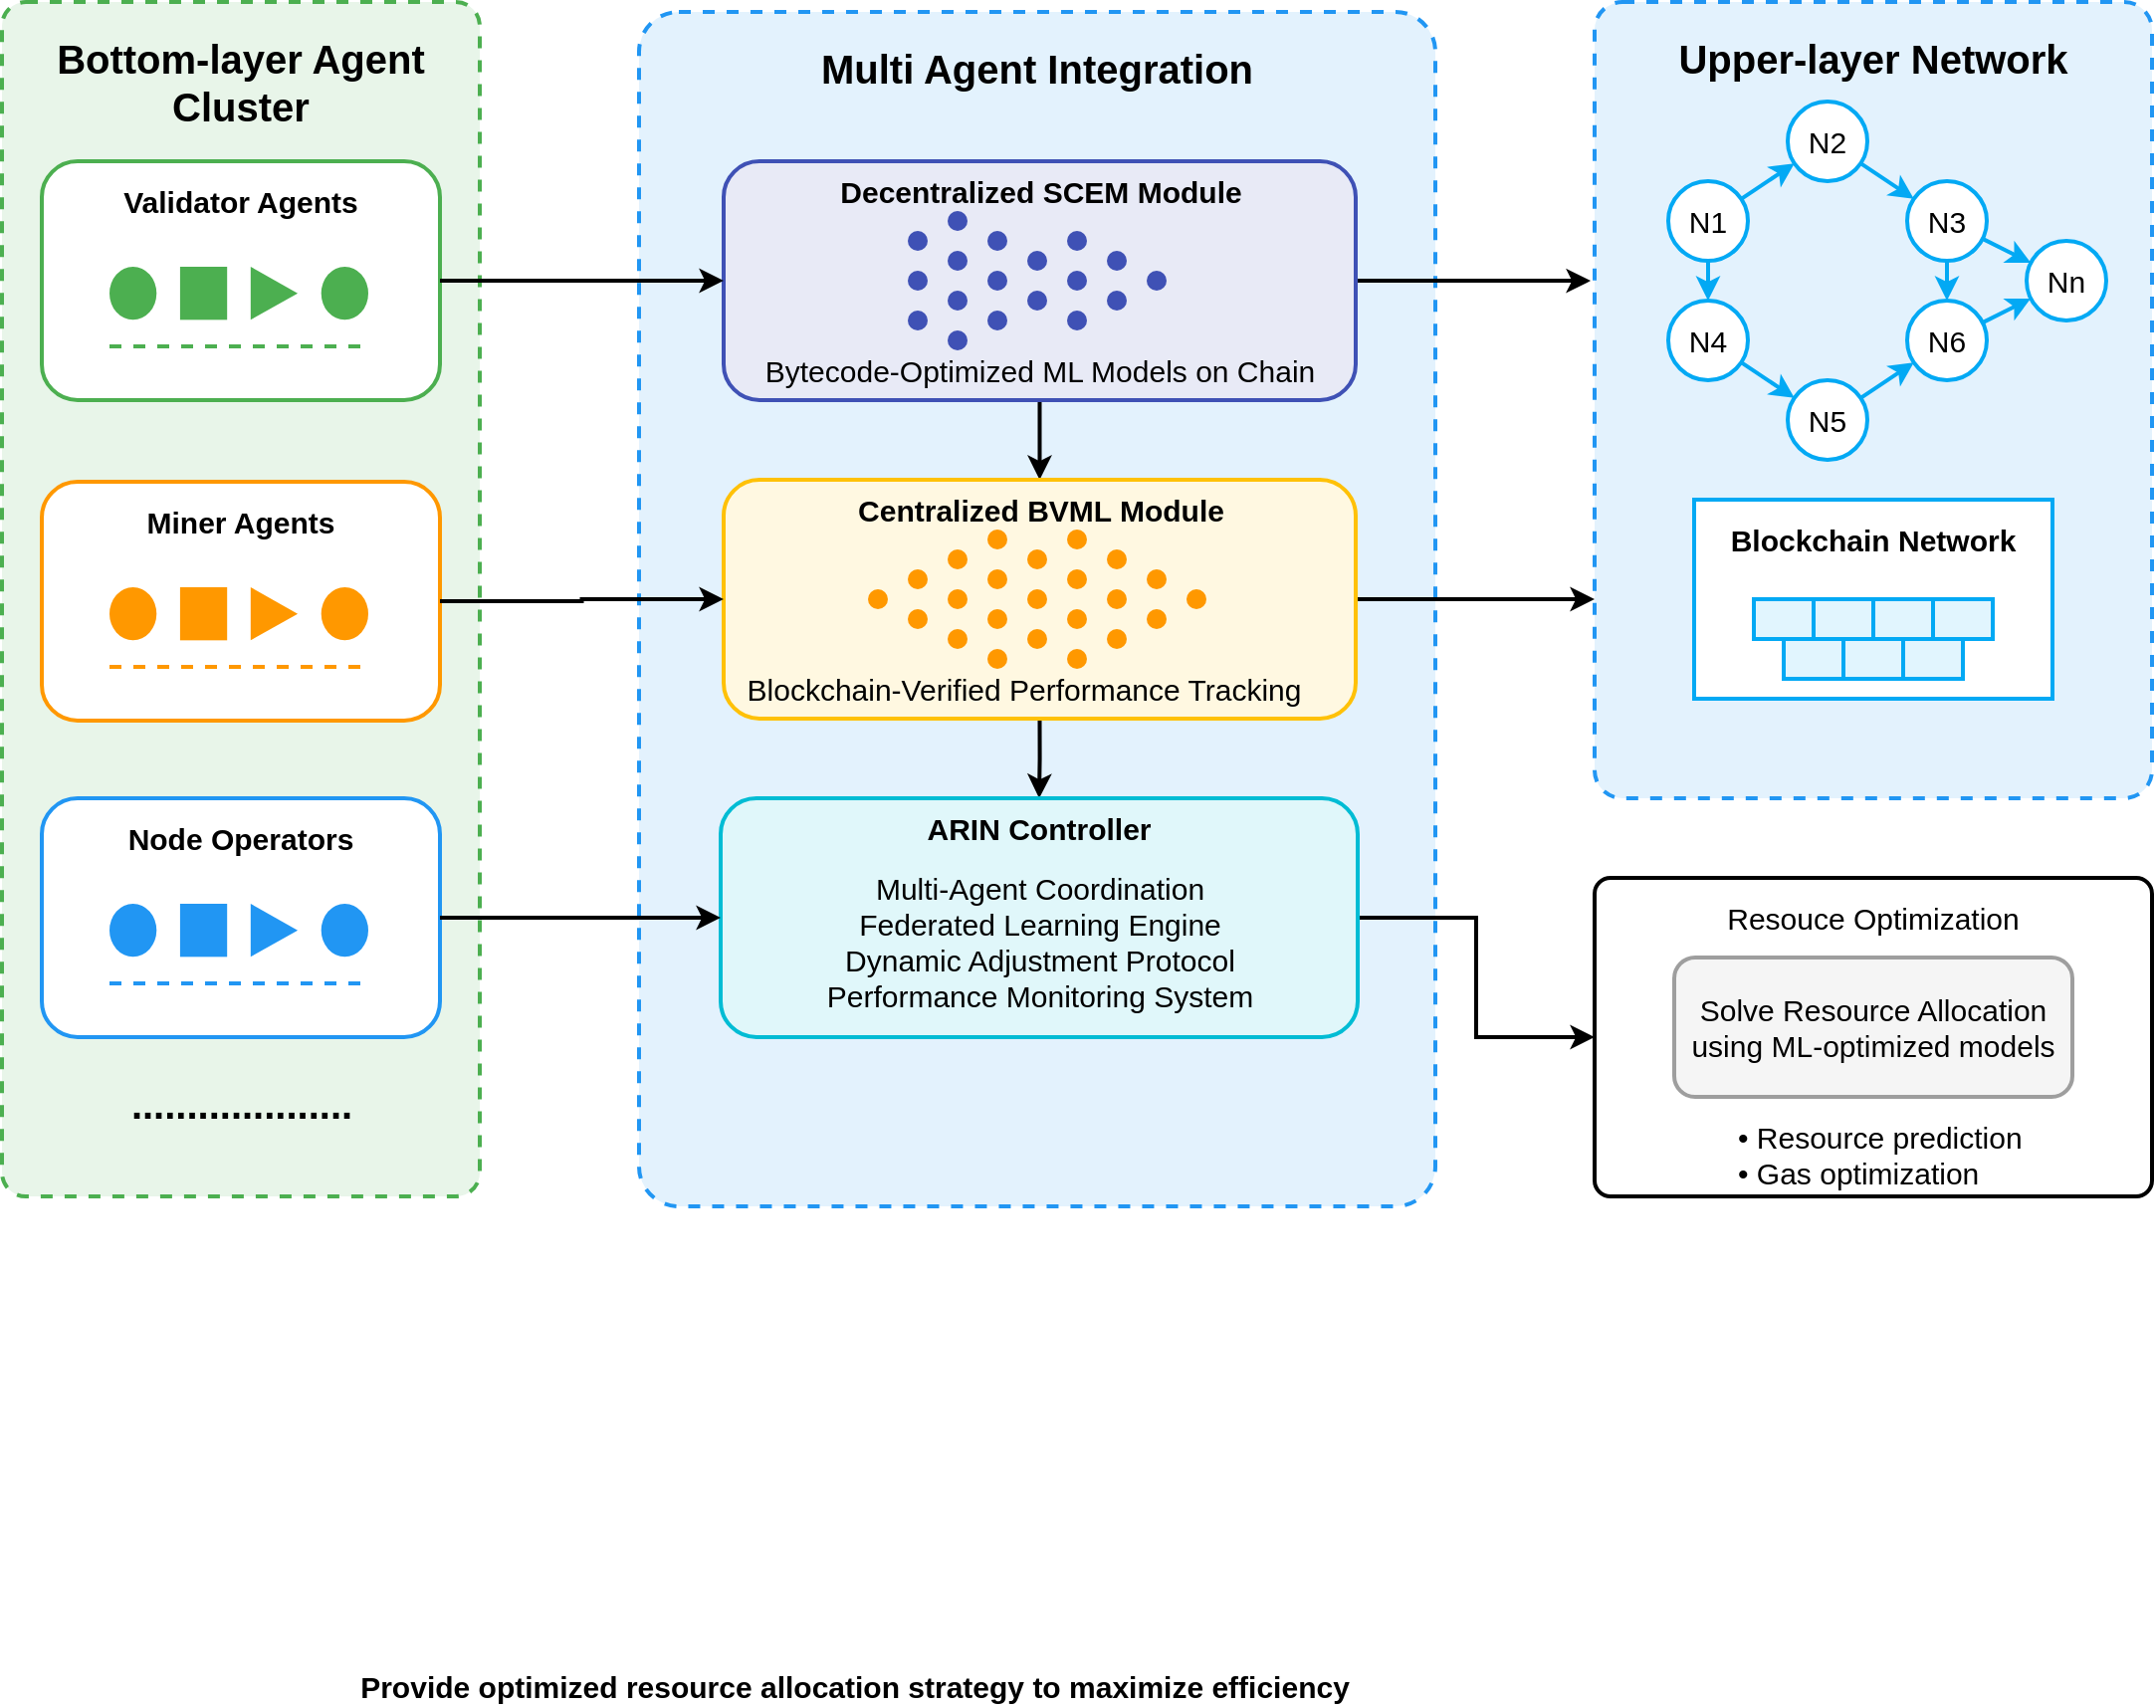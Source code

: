 <mxfile version="26.0.16">
  <diagram name="Page-1" id="3OytQac5HJwh2mRRplk6">
    <mxGraphModel dx="542" dy="287" grid="1" gridSize="10" guides="1" tooltips="1" connect="1" arrows="1" fold="1" page="1" pageScale="1" pageWidth="827" pageHeight="1169" math="0" shadow="0">
      <root>
        <mxCell id="0" />
        <mxCell id="1" parent="0" />
        <mxCell id="vWiq6X1iSuXR0RfbROmm-8" value="Bottom-layer Agent Cluster" style="text;html=1;strokeColor=none;fillColor=none;align=center;verticalAlign=middle;whiteSpace=wrap;fontSize=15;fontStyle=1;strokeWidth=2;" vertex="1" parent="1">
          <mxGeometry x="122" y="119" width="200" height="30" as="geometry" />
        </mxCell>
        <mxCell id="vWiq6X1iSuXR0RfbROmm-20" value="Bottom-layer Agent Cluster" style="rounded=1;whiteSpace=wrap;fillColor=#e8f5e9;strokeColor=#4caf50;strokeWidth=2;dashed=1;fontSize=20;verticalAlign=top;spacingTop=10;fontStyle=1;arcSize=5;" vertex="1" parent="1">
          <mxGeometry x="82" y="79" width="240" height="600" as="geometry" />
        </mxCell>
        <mxCell id="vWiq6X1iSuXR0RfbROmm-43" value="&lt;font style=&quot;font-size: 20px;&quot;&gt;....................&lt;/font&gt;" style="text;html=1;align=center;fontStyle=1;fontSize=15;strokeWidth=2;" vertex="1" parent="1">
          <mxGeometry x="102" y="614" width="200" height="20" as="geometry" />
        </mxCell>
        <mxCell id="vWiq6X1iSuXR0RfbROmm-44" value="Multi Agent Integration" style="rounded=1;whiteSpace=wrap;fillColor=#e3f2fd;strokeColor=#2196f3;strokeWidth=2;dashed=1;fontSize=20;verticalAlign=top;spacingTop=10;fontStyle=1;arcSize=5;" vertex="1" parent="1">
          <mxGeometry x="402" y="84" width="400" height="600" as="geometry" />
        </mxCell>
        <mxCell id="vWiq6X1iSuXR0RfbROmm-193" style="edgeStyle=orthogonalEdgeStyle;rounded=0;orthogonalLoop=1;jettySize=auto;html=1;exitX=1;exitY=0.5;exitDx=0;exitDy=0;strokeWidth=2;" edge="1" parent="1" source="vWiq6X1iSuXR0RfbROmm-46">
          <mxGeometry relative="1" as="geometry">
            <mxPoint x="880" y="219.059" as="targetPoint" />
          </mxGeometry>
        </mxCell>
        <mxCell id="vWiq6X1iSuXR0RfbROmm-195" style="edgeStyle=orthogonalEdgeStyle;rounded=0;orthogonalLoop=1;jettySize=auto;html=1;exitX=0.5;exitY=1;exitDx=0;exitDy=0;entryX=0.5;entryY=0;entryDx=0;entryDy=0;strokeWidth=2;" edge="1" parent="1" source="vWiq6X1iSuXR0RfbROmm-46" target="vWiq6X1iSuXR0RfbROmm-52">
          <mxGeometry relative="1" as="geometry" />
        </mxCell>
        <mxCell id="vWiq6X1iSuXR0RfbROmm-46" value="Decentralized SCEM Module" style="rounded=1;whiteSpace=wrap;fillColor=#e8eaf6;strokeColor=#3f51b5;strokeWidth=2;fontSize=15;verticalAlign=top;fontStyle=1" vertex="1" parent="1">
          <mxGeometry x="444.5" y="159" width="317.5" height="120" as="geometry" />
        </mxCell>
        <mxCell id="vWiq6X1iSuXR0RfbROmm-51" value="Bytecode-Optimized ML Models on Chain" style="text;html=1;align=center;fontSize=15;strokeWidth=2;" vertex="1" parent="1">
          <mxGeometry x="453.25" y="249" width="300" height="20" as="geometry" />
        </mxCell>
        <mxCell id="vWiq6X1iSuXR0RfbROmm-192" style="edgeStyle=orthogonalEdgeStyle;rounded=0;orthogonalLoop=1;jettySize=auto;html=1;exitX=1;exitY=0.5;exitDx=0;exitDy=0;entryX=0;entryY=0.75;entryDx=0;entryDy=0;strokeWidth=2;" edge="1" parent="1" source="vWiq6X1iSuXR0RfbROmm-52" target="vWiq6X1iSuXR0RfbROmm-184">
          <mxGeometry relative="1" as="geometry" />
        </mxCell>
        <mxCell id="vWiq6X1iSuXR0RfbROmm-196" style="edgeStyle=orthogonalEdgeStyle;rounded=0;orthogonalLoop=1;jettySize=auto;html=1;exitX=0.5;exitY=1;exitDx=0;exitDy=0;entryX=0.5;entryY=0;entryDx=0;entryDy=0;strokeWidth=2;" edge="1" parent="1" source="vWiq6X1iSuXR0RfbROmm-52" target="vWiq6X1iSuXR0RfbROmm-59">
          <mxGeometry relative="1" as="geometry" />
        </mxCell>
        <mxCell id="vWiq6X1iSuXR0RfbROmm-52" value="Centralized BVML Module" style="rounded=1;whiteSpace=wrap;fillColor=#fff8e1;strokeColor=#ffc107;strokeWidth=2;fontSize=15;verticalAlign=top;fontStyle=1" vertex="1" parent="1">
          <mxGeometry x="444.5" y="319" width="317.5" height="120" as="geometry" />
        </mxCell>
        <mxCell id="vWiq6X1iSuXR0RfbROmm-58" value="Blockchain-Verified Performance Tracking" style="text;html=1;align=center;fontSize=15;strokeWidth=2;" vertex="1" parent="1">
          <mxGeometry x="444.5" y="409" width="300" height="20" as="geometry" />
        </mxCell>
        <mxCell id="vWiq6X1iSuXR0RfbROmm-194" style="edgeStyle=orthogonalEdgeStyle;rounded=0;orthogonalLoop=1;jettySize=auto;html=1;exitX=1;exitY=0.5;exitDx=0;exitDy=0;entryX=0;entryY=0.5;entryDx=0;entryDy=0;strokeWidth=2;" edge="1" parent="1" source="vWiq6X1iSuXR0RfbROmm-59" target="vWiq6X1iSuXR0RfbROmm-87">
          <mxGeometry relative="1" as="geometry" />
        </mxCell>
        <mxCell id="vWiq6X1iSuXR0RfbROmm-59" value="ARIN Controller" style="rounded=1;whiteSpace=wrap;fillColor=#e0f7fa;strokeColor=#00bcd4;strokeWidth=2;fontSize=15;verticalAlign=top;fontStyle=1" vertex="1" parent="1">
          <mxGeometry x="443" y="479" width="320" height="120" as="geometry" />
        </mxCell>
        <mxCell id="vWiq6X1iSuXR0RfbROmm-61" value="Multi-Agent Coordination&lt;br&gt;Federated Learning Engine&lt;br&gt;Dynamic Adjustment Protocol&lt;br&gt;Performance Monitoring System" style="text;html=1;align=center;fontSize=15;strokeWidth=2;" vertex="1" parent="1">
          <mxGeometry x="453.25" y="509" width="300" height="80" as="geometry" />
        </mxCell>
        <mxCell id="vWiq6X1iSuXR0RfbROmm-87" value="Resouce Optimization" style="rounded=1;whiteSpace=wrap;fillColor=#ffffff;strokeColor=#000000;strokeWidth=2;fontSize=15;imageHeight=24;arcSize=5;verticalAlign=top;spacingTop=5;" vertex="1" parent="1">
          <mxGeometry x="882" y="519" width="280" height="160" as="geometry" />
        </mxCell>
        <mxCell id="vWiq6X1iSuXR0RfbROmm-89" value="Solve Resource Allocation&#xa;using ML-optimized models" style="rounded=1;whiteSpace=wrap;fillColor=#f5f5f5;strokeColor=#9e9e9e;strokeWidth=2;fontSize=15;" vertex="1" parent="1">
          <mxGeometry x="922" y="559" width="200" height="70" as="geometry" />
        </mxCell>
        <mxCell id="vWiq6X1iSuXR0RfbROmm-91" value="• Resource prediction&lt;div&gt;• Gas optimization&lt;/div&gt;" style="text;html=1;align=left;fontSize=15;strokeWidth=2;" vertex="1" parent="1">
          <mxGeometry x="952" y="634" width="160" height="50" as="geometry" />
        </mxCell>
        <mxCell id="vWiq6X1iSuXR0RfbROmm-100" value="Provide optimized resource allocation strategy to maximize efficiency" style="text;html=1;align=center;fontStyle=1;fontSize=15;strokeWidth=2;" vertex="1" parent="1">
          <mxGeometry x="250" y="910" width="520" height="20" as="geometry" />
        </mxCell>
        <mxCell id="vWiq6X1iSuXR0RfbROmm-127" value="" style="group;strokeWidth=2;" vertex="1" connectable="0" parent="1">
          <mxGeometry x="102" y="159" width="200" height="120" as="geometry" />
        </mxCell>
        <mxCell id="vWiq6X1iSuXR0RfbROmm-22" value="Validator Agents" style="rounded=1;whiteSpace=wrap;fillColor=#ffffff;strokeColor=#4caf50;strokeWidth=2;fontSize=15;verticalAlign=top;fontStyle=1;spacingTop=5;" vertex="1" parent="vWiq6X1iSuXR0RfbROmm-127">
          <mxGeometry width="200" height="120" as="geometry" />
        </mxCell>
        <mxCell id="vWiq6X1iSuXR0RfbROmm-106" value="" style="group;fontStyle=1;fontSize=15;strokeWidth=2;" vertex="1" connectable="0" parent="vWiq6X1iSuXR0RfbROmm-127">
          <mxGeometry x="34" y="53" width="130" height="40" as="geometry" />
        </mxCell>
        <mxCell id="vWiq6X1iSuXR0RfbROmm-24" value="" style="ellipse;fillColor=#4caf50;strokeColor=none;fontSize=15;strokeWidth=2;fontStyle=1" vertex="1" parent="vWiq6X1iSuXR0RfbROmm-106">
          <mxGeometry width="23.636" height="26.667" as="geometry" />
        </mxCell>
        <mxCell id="vWiq6X1iSuXR0RfbROmm-25" value="" style="fillColor=#4caf50;strokeColor=none;fontSize=15;strokeWidth=2;fontStyle=1" vertex="1" parent="vWiq6X1iSuXR0RfbROmm-106">
          <mxGeometry x="35.455" width="23.636" height="26.667" as="geometry" />
        </mxCell>
        <mxCell id="vWiq6X1iSuXR0RfbROmm-26" value="" style="shape=triangle;fillColor=#4caf50;strokeColor=none;fontSize=15;strokeWidth=2;fontStyle=1" vertex="1" parent="vWiq6X1iSuXR0RfbROmm-106">
          <mxGeometry x="70.909" width="23.636" height="26.667" as="geometry" />
        </mxCell>
        <mxCell id="vWiq6X1iSuXR0RfbROmm-27" value="" style="ellipse;fillColor=#4caf50;strokeColor=none;fontSize=15;strokeWidth=2;fontStyle=1" vertex="1" parent="vWiq6X1iSuXR0RfbROmm-106">
          <mxGeometry x="106.364" width="23.636" height="26.667" as="geometry" />
        </mxCell>
        <mxCell id="vWiq6X1iSuXR0RfbROmm-28" value="" style="strokeColor=#4caf50;strokeWidth=2;dashed=1;fontSize=15;endArrow=none;startFill=0;fontStyle=1" edge="1" parent="vWiq6X1iSuXR0RfbROmm-106">
          <mxGeometry x="192.727" y="400" width="130" as="geometry">
            <mxPoint y="40" as="sourcePoint" />
            <mxPoint x="130" y="40" as="targetPoint" />
          </mxGeometry>
        </mxCell>
        <mxCell id="vWiq6X1iSuXR0RfbROmm-128" value="" style="group;strokeWidth=2;" vertex="1" connectable="0" parent="1">
          <mxGeometry x="102" y="320" width="200" height="120" as="geometry" />
        </mxCell>
        <mxCell id="vWiq6X1iSuXR0RfbROmm-110" value="Miner Agents" style="rounded=1;whiteSpace=wrap;fillColor=#ffffff;strokeColor=#FF9800;strokeWidth=2;fontSize=15;verticalAlign=top;fontStyle=1;spacingTop=5;" vertex="1" parent="vWiq6X1iSuXR0RfbROmm-128">
          <mxGeometry width="200" height="120" as="geometry" />
        </mxCell>
        <mxCell id="vWiq6X1iSuXR0RfbROmm-111" value="" style="group;fontStyle=1;fontSize=15;strokeWidth=2;" vertex="1" connectable="0" parent="vWiq6X1iSuXR0RfbROmm-128">
          <mxGeometry x="34" y="53" width="130" height="40" as="geometry" />
        </mxCell>
        <mxCell id="vWiq6X1iSuXR0RfbROmm-112" value="" style="ellipse;fillColor=light-dark(#ff9800, #328736);strokeColor=none;fontSize=15;strokeWidth=2;fontStyle=1" vertex="1" parent="vWiq6X1iSuXR0RfbROmm-111">
          <mxGeometry width="23.636" height="26.667" as="geometry" />
        </mxCell>
        <mxCell id="vWiq6X1iSuXR0RfbROmm-113" value="" style="fillColor=#FF9800;strokeColor=none;fontSize=15;strokeWidth=2;fontStyle=1" vertex="1" parent="vWiq6X1iSuXR0RfbROmm-111">
          <mxGeometry x="35.455" width="23.636" height="26.667" as="geometry" />
        </mxCell>
        <mxCell id="vWiq6X1iSuXR0RfbROmm-114" value="" style="shape=triangle;fillColor=#FF9800;strokeColor=none;fontSize=15;strokeWidth=2;fontStyle=1" vertex="1" parent="vWiq6X1iSuXR0RfbROmm-111">
          <mxGeometry x="70.909" width="23.636" height="26.667" as="geometry" />
        </mxCell>
        <mxCell id="vWiq6X1iSuXR0RfbROmm-115" value="" style="ellipse;fillColor=#FF9800;strokeColor=none;fontSize=15;strokeWidth=2;fontStyle=1" vertex="1" parent="vWiq6X1iSuXR0RfbROmm-111">
          <mxGeometry x="106.364" width="23.636" height="26.667" as="geometry" />
        </mxCell>
        <mxCell id="vWiq6X1iSuXR0RfbROmm-116" value="" style="strokeColor=#FF9800;strokeWidth=2;dashed=1;fontSize=15;endArrow=none;startFill=0;fontStyle=1" edge="1" parent="vWiq6X1iSuXR0RfbROmm-111">
          <mxGeometry x="192.727" y="400" width="130" as="geometry">
            <mxPoint y="40" as="sourcePoint" />
            <mxPoint x="130" y="40" as="targetPoint" />
          </mxGeometry>
        </mxCell>
        <mxCell id="vWiq6X1iSuXR0RfbROmm-129" value="" style="group;strokeWidth=2;" vertex="1" connectable="0" parent="1">
          <mxGeometry x="102" y="479" width="200" height="120" as="geometry" />
        </mxCell>
        <mxCell id="vWiq6X1iSuXR0RfbROmm-118" value="Node Operators" style="rounded=1;whiteSpace=wrap;fillColor=#ffffff;strokeColor=#2196F3;strokeWidth=2;fontSize=15;verticalAlign=top;fontStyle=1;spacingTop=5;" vertex="1" parent="vWiq6X1iSuXR0RfbROmm-129">
          <mxGeometry width="200" height="120" as="geometry" />
        </mxCell>
        <mxCell id="vWiq6X1iSuXR0RfbROmm-119" value="" style="group;fontStyle=1;fontSize=15;strokeWidth=2;" vertex="1" connectable="0" parent="vWiq6X1iSuXR0RfbROmm-129">
          <mxGeometry x="34" y="53" width="130" height="40" as="geometry" />
        </mxCell>
        <mxCell id="vWiq6X1iSuXR0RfbROmm-120" value="" style="ellipse;fillColor=light-dark(#2196f3, #328736);strokeColor=none;fontSize=15;strokeWidth=2;fontStyle=1" vertex="1" parent="vWiq6X1iSuXR0RfbROmm-119">
          <mxGeometry width="23.636" height="26.667" as="geometry" />
        </mxCell>
        <mxCell id="vWiq6X1iSuXR0RfbROmm-121" value="" style="fillColor=light-dark(#2196f3, #af5700);strokeColor=none;fontSize=15;strokeWidth=2;fontStyle=1" vertex="1" parent="vWiq6X1iSuXR0RfbROmm-119">
          <mxGeometry x="35.455" width="23.636" height="26.667" as="geometry" />
        </mxCell>
        <mxCell id="vWiq6X1iSuXR0RfbROmm-122" value="" style="shape=triangle;fillColor=#2196F3;strokeColor=none;fontSize=15;strokeWidth=2;fontStyle=1" vertex="1" parent="vWiq6X1iSuXR0RfbROmm-119">
          <mxGeometry x="70.909" width="23.636" height="26.667" as="geometry" />
        </mxCell>
        <mxCell id="vWiq6X1iSuXR0RfbROmm-123" value="" style="ellipse;fillColor=#2196F3;strokeColor=none;fontSize=15;strokeWidth=2;fontStyle=1" vertex="1" parent="vWiq6X1iSuXR0RfbROmm-119">
          <mxGeometry x="106.364" width="23.636" height="26.667" as="geometry" />
        </mxCell>
        <mxCell id="vWiq6X1iSuXR0RfbROmm-124" value="" style="strokeColor=#2196F3;strokeWidth=2;dashed=1;fontSize=15;endArrow=none;startFill=0;fontStyle=1" edge="1" parent="vWiq6X1iSuXR0RfbROmm-119">
          <mxGeometry x="192.727" y="400" width="130" as="geometry">
            <mxPoint y="40" as="sourcePoint" />
            <mxPoint x="130" y="40" as="targetPoint" />
          </mxGeometry>
        </mxCell>
        <mxCell id="vWiq6X1iSuXR0RfbROmm-154" value="" style="group;strokeWidth=2;" vertex="1" connectable="0" parent="1">
          <mxGeometry x="537" y="184" width="130" height="70" as="geometry" />
        </mxCell>
        <mxCell id="vWiq6X1iSuXR0RfbROmm-48" value="" style="ellipse;fillColor=#3f51b5;strokeColor=none;fontSize=15;strokeWidth=2;" vertex="1" parent="vWiq6X1iSuXR0RfbROmm-154">
          <mxGeometry y="10" width="10" height="10" as="geometry" />
        </mxCell>
        <mxCell id="vWiq6X1iSuXR0RfbROmm-134" value="" style="ellipse;fillColor=#3f51b5;strokeColor=none;fontSize=15;strokeWidth=2;" vertex="1" parent="vWiq6X1iSuXR0RfbROmm-154">
          <mxGeometry y="30" width="10" height="10" as="geometry" />
        </mxCell>
        <mxCell id="vWiq6X1iSuXR0RfbROmm-135" value="" style="ellipse;fillColor=#3f51b5;strokeColor=none;fontSize=15;strokeWidth=2;" vertex="1" parent="vWiq6X1iSuXR0RfbROmm-154">
          <mxGeometry y="50" width="10" height="10" as="geometry" />
        </mxCell>
        <mxCell id="vWiq6X1iSuXR0RfbROmm-136" value="" style="ellipse;fillColor=#3f51b5;strokeColor=none;fontSize=15;strokeWidth=2;" vertex="1" parent="vWiq6X1iSuXR0RfbROmm-154">
          <mxGeometry x="20" y="20" width="10" height="10" as="geometry" />
        </mxCell>
        <mxCell id="vWiq6X1iSuXR0RfbROmm-137" value="" style="ellipse;fillColor=#3f51b5;strokeColor=none;fontSize=15;strokeWidth=2;" vertex="1" parent="vWiq6X1iSuXR0RfbROmm-154">
          <mxGeometry x="20" y="40" width="10" height="10" as="geometry" />
        </mxCell>
        <mxCell id="vWiq6X1iSuXR0RfbROmm-140" value="" style="ellipse;fillColor=#3f51b5;strokeColor=none;fontSize=15;strokeWidth=2;" vertex="1" parent="vWiq6X1iSuXR0RfbROmm-154">
          <mxGeometry x="20" width="10" height="10" as="geometry" />
        </mxCell>
        <mxCell id="vWiq6X1iSuXR0RfbROmm-141" value="" style="ellipse;fillColor=#3f51b5;strokeColor=none;fontSize=15;strokeWidth=2;" vertex="1" parent="vWiq6X1iSuXR0RfbROmm-154">
          <mxGeometry x="20" y="60" width="10" height="10" as="geometry" />
        </mxCell>
        <mxCell id="vWiq6X1iSuXR0RfbROmm-142" value="" style="ellipse;fillColor=#3f51b5;strokeColor=none;fontSize=15;strokeWidth=2;" vertex="1" parent="vWiq6X1iSuXR0RfbROmm-154">
          <mxGeometry x="40" y="10" width="10" height="10" as="geometry" />
        </mxCell>
        <mxCell id="vWiq6X1iSuXR0RfbROmm-143" value="" style="ellipse;fillColor=#3f51b5;strokeColor=none;fontSize=15;strokeWidth=2;" vertex="1" parent="vWiq6X1iSuXR0RfbROmm-154">
          <mxGeometry x="40" y="30" width="10" height="10" as="geometry" />
        </mxCell>
        <mxCell id="vWiq6X1iSuXR0RfbROmm-144" value="" style="ellipse;fillColor=#3f51b5;strokeColor=none;fontSize=15;strokeWidth=2;" vertex="1" parent="vWiq6X1iSuXR0RfbROmm-154">
          <mxGeometry x="40" y="50" width="10" height="10" as="geometry" />
        </mxCell>
        <mxCell id="vWiq6X1iSuXR0RfbROmm-145" value="" style="ellipse;fillColor=#3f51b5;strokeColor=none;fontSize=15;strokeWidth=2;" vertex="1" parent="vWiq6X1iSuXR0RfbROmm-154">
          <mxGeometry x="60" y="20" width="10" height="10" as="geometry" />
        </mxCell>
        <mxCell id="vWiq6X1iSuXR0RfbROmm-146" value="" style="ellipse;fillColor=#3f51b5;strokeColor=none;fontSize=15;strokeWidth=2;" vertex="1" parent="vWiq6X1iSuXR0RfbROmm-154">
          <mxGeometry x="60" y="40" width="10" height="10" as="geometry" />
        </mxCell>
        <mxCell id="vWiq6X1iSuXR0RfbROmm-147" value="" style="ellipse;fillColor=#3f51b5;strokeColor=none;fontSize=15;strokeWidth=2;" vertex="1" parent="vWiq6X1iSuXR0RfbROmm-154">
          <mxGeometry x="80" y="10" width="10" height="10" as="geometry" />
        </mxCell>
        <mxCell id="vWiq6X1iSuXR0RfbROmm-148" value="" style="ellipse;fillColor=#3f51b5;strokeColor=none;fontSize=15;strokeWidth=2;" vertex="1" parent="vWiq6X1iSuXR0RfbROmm-154">
          <mxGeometry x="80" y="30" width="10" height="10" as="geometry" />
        </mxCell>
        <mxCell id="vWiq6X1iSuXR0RfbROmm-149" value="" style="ellipse;fillColor=#3f51b5;strokeColor=none;fontSize=15;strokeWidth=2;" vertex="1" parent="vWiq6X1iSuXR0RfbROmm-154">
          <mxGeometry x="80" y="50" width="10" height="10" as="geometry" />
        </mxCell>
        <mxCell id="vWiq6X1iSuXR0RfbROmm-150" value="" style="ellipse;fillColor=#3f51b5;strokeColor=none;fontSize=15;strokeWidth=2;" vertex="1" parent="vWiq6X1iSuXR0RfbROmm-154">
          <mxGeometry x="100" y="20" width="10" height="10" as="geometry" />
        </mxCell>
        <mxCell id="vWiq6X1iSuXR0RfbROmm-151" value="" style="ellipse;fillColor=#3f51b5;strokeColor=none;fontSize=15;strokeWidth=2;" vertex="1" parent="vWiq6X1iSuXR0RfbROmm-154">
          <mxGeometry x="100" y="40" width="10" height="10" as="geometry" />
        </mxCell>
        <mxCell id="vWiq6X1iSuXR0RfbROmm-153" value="" style="ellipse;fillColor=#3f51b5;strokeColor=none;fontSize=15;strokeWidth=2;" vertex="1" parent="vWiq6X1iSuXR0RfbROmm-154">
          <mxGeometry x="120" y="30" width="10" height="10" as="geometry" />
        </mxCell>
        <mxCell id="vWiq6X1iSuXR0RfbROmm-183" value="" style="group;strokeWidth=2;" vertex="1" connectable="0" parent="1">
          <mxGeometry x="517" y="344" width="170" height="70" as="geometry" />
        </mxCell>
        <mxCell id="vWiq6X1iSuXR0RfbROmm-55" value="" style="ellipse;fillColor=#ff9800;strokeColor=none;fontSize=15;strokeWidth=2;" vertex="1" parent="vWiq6X1iSuXR0RfbROmm-183">
          <mxGeometry x="40" y="10" width="10" height="10" as="geometry" />
        </mxCell>
        <mxCell id="vWiq6X1iSuXR0RfbROmm-159" value="" style="ellipse;fillColor=#ff9800;strokeColor=none;fontSize=15;strokeWidth=2;" vertex="1" parent="vWiq6X1iSuXR0RfbROmm-183">
          <mxGeometry x="40" y="30" width="10" height="10" as="geometry" />
        </mxCell>
        <mxCell id="vWiq6X1iSuXR0RfbROmm-160" value="" style="ellipse;fillColor=#ff9800;strokeColor=none;fontSize=15;strokeWidth=2;" vertex="1" parent="vWiq6X1iSuXR0RfbROmm-183">
          <mxGeometry x="40" y="50" width="10" height="10" as="geometry" />
        </mxCell>
        <mxCell id="vWiq6X1iSuXR0RfbROmm-161" value="" style="ellipse;fillColor=#ff9800;strokeColor=none;fontSize=15;strokeWidth=2;" vertex="1" parent="vWiq6X1iSuXR0RfbROmm-183">
          <mxGeometry x="20" y="20" width="10" height="10" as="geometry" />
        </mxCell>
        <mxCell id="vWiq6X1iSuXR0RfbROmm-162" value="" style="ellipse;fillColor=#ff9800;strokeColor=none;fontSize=15;strokeWidth=2;" vertex="1" parent="vWiq6X1iSuXR0RfbROmm-183">
          <mxGeometry x="20" y="40" width="10" height="10" as="geometry" />
        </mxCell>
        <mxCell id="vWiq6X1iSuXR0RfbROmm-163" value="" style="ellipse;fillColor=#ff9800;strokeColor=none;fontSize=15;strokeWidth=2;" vertex="1" parent="vWiq6X1iSuXR0RfbROmm-183">
          <mxGeometry x="60" width="10" height="10" as="geometry" />
        </mxCell>
        <mxCell id="vWiq6X1iSuXR0RfbROmm-164" value="" style="ellipse;fillColor=#ff9800;strokeColor=none;fontSize=15;strokeWidth=2;" vertex="1" parent="vWiq6X1iSuXR0RfbROmm-183">
          <mxGeometry x="60" y="20" width="10" height="10" as="geometry" />
        </mxCell>
        <mxCell id="vWiq6X1iSuXR0RfbROmm-165" value="" style="ellipse;fillColor=#ff9800;strokeColor=none;fontSize=15;strokeWidth=2;" vertex="1" parent="vWiq6X1iSuXR0RfbROmm-183">
          <mxGeometry x="60" y="40" width="10" height="10" as="geometry" />
        </mxCell>
        <mxCell id="vWiq6X1iSuXR0RfbROmm-166" value="" style="ellipse;fillColor=#ff9800;strokeColor=none;fontSize=15;strokeWidth=2;" vertex="1" parent="vWiq6X1iSuXR0RfbROmm-183">
          <mxGeometry x="60" y="60" width="10" height="10" as="geometry" />
        </mxCell>
        <mxCell id="vWiq6X1iSuXR0RfbROmm-167" value="" style="ellipse;fillColor=#ff9800;strokeColor=none;fontSize=15;strokeWidth=2;" vertex="1" parent="vWiq6X1iSuXR0RfbROmm-183">
          <mxGeometry x="80" y="10" width="10" height="10" as="geometry" />
        </mxCell>
        <mxCell id="vWiq6X1iSuXR0RfbROmm-168" value="" style="ellipse;fillColor=#ff9800;strokeColor=none;fontSize=15;strokeWidth=2;" vertex="1" parent="vWiq6X1iSuXR0RfbROmm-183">
          <mxGeometry x="80" y="50" width="10" height="10" as="geometry" />
        </mxCell>
        <mxCell id="vWiq6X1iSuXR0RfbROmm-169" value="" style="ellipse;fillColor=#ff9800;strokeColor=none;fontSize=15;strokeWidth=2;" vertex="1" parent="vWiq6X1iSuXR0RfbROmm-183">
          <mxGeometry x="80" y="30" width="10" height="10" as="geometry" />
        </mxCell>
        <mxCell id="vWiq6X1iSuXR0RfbROmm-170" value="" style="ellipse;fillColor=#ff9800;strokeColor=none;fontSize=15;strokeWidth=2;" vertex="1" parent="vWiq6X1iSuXR0RfbROmm-183">
          <mxGeometry x="100" y="20" width="10" height="10" as="geometry" />
        </mxCell>
        <mxCell id="vWiq6X1iSuXR0RfbROmm-171" value="" style="ellipse;fillColor=#ff9800;strokeColor=none;fontSize=15;strokeWidth=2;" vertex="1" parent="vWiq6X1iSuXR0RfbROmm-183">
          <mxGeometry x="100" y="40" width="10" height="10" as="geometry" />
        </mxCell>
        <mxCell id="vWiq6X1iSuXR0RfbROmm-172" value="" style="ellipse;fillColor=#ff9800;strokeColor=none;fontSize=15;strokeWidth=2;" vertex="1" parent="vWiq6X1iSuXR0RfbROmm-183">
          <mxGeometry x="120" y="30" width="10" height="10" as="geometry" />
        </mxCell>
        <mxCell id="vWiq6X1iSuXR0RfbROmm-173" value="" style="ellipse;fillColor=#ff9800;strokeColor=none;fontSize=15;strokeWidth=2;" vertex="1" parent="vWiq6X1iSuXR0RfbROmm-183">
          <mxGeometry x="120" y="10" width="10" height="10" as="geometry" />
        </mxCell>
        <mxCell id="vWiq6X1iSuXR0RfbROmm-174" value="" style="ellipse;fillColor=#ff9800;strokeColor=none;fontSize=15;strokeWidth=2;" vertex="1" parent="vWiq6X1iSuXR0RfbROmm-183">
          <mxGeometry x="120" y="50" width="10" height="10" as="geometry" />
        </mxCell>
        <mxCell id="vWiq6X1iSuXR0RfbROmm-175" value="" style="ellipse;fillColor=#ff9800;strokeColor=none;fontSize=15;strokeWidth=2;" vertex="1" parent="vWiq6X1iSuXR0RfbROmm-183">
          <mxGeometry x="100" width="10" height="10" as="geometry" />
        </mxCell>
        <mxCell id="vWiq6X1iSuXR0RfbROmm-176" value="" style="ellipse;fillColor=#ff9800;strokeColor=none;fontSize=15;strokeWidth=2;" vertex="1" parent="vWiq6X1iSuXR0RfbROmm-183">
          <mxGeometry x="100" y="60" width="10" height="10" as="geometry" />
        </mxCell>
        <mxCell id="vWiq6X1iSuXR0RfbROmm-177" value="" style="ellipse;fillColor=#ff9800;strokeColor=none;fontSize=15;strokeWidth=2;" vertex="1" parent="vWiq6X1iSuXR0RfbROmm-183">
          <mxGeometry x="140" y="20" width="10" height="10" as="geometry" />
        </mxCell>
        <mxCell id="vWiq6X1iSuXR0RfbROmm-180" value="" style="ellipse;fillColor=#ff9800;strokeColor=none;fontSize=15;strokeWidth=2;" vertex="1" parent="vWiq6X1iSuXR0RfbROmm-183">
          <mxGeometry x="140" y="40" width="10" height="10" as="geometry" />
        </mxCell>
        <mxCell id="vWiq6X1iSuXR0RfbROmm-181" value="" style="ellipse;fillColor=#ff9800;strokeColor=none;fontSize=15;strokeWidth=2;" vertex="1" parent="vWiq6X1iSuXR0RfbROmm-183">
          <mxGeometry x="160" y="30" width="10" height="10" as="geometry" />
        </mxCell>
        <mxCell id="vWiq6X1iSuXR0RfbROmm-182" value="" style="ellipse;fillColor=#ff9800;strokeColor=none;fontSize=15;strokeWidth=2;" vertex="1" parent="vWiq6X1iSuXR0RfbROmm-183">
          <mxGeometry y="30" width="10" height="10" as="geometry" />
        </mxCell>
        <mxCell id="vWiq6X1iSuXR0RfbROmm-184" value="Upper-layer Network" style="rounded=1;whiteSpace=wrap;fillColor=#e3f2fd;strokeColor=#2196f3;strokeWidth=2;dashed=1;fontSize=20;verticalAlign=top;spacingTop=10;fontStyle=1;arcSize=5;" vertex="1" parent="1">
          <mxGeometry x="882" y="79" width="280" height="400" as="geometry" />
        </mxCell>
        <mxCell id="vWiq6X1iSuXR0RfbROmm-185" value="" style="group;strokeWidth=2;" vertex="1" connectable="0" parent="1">
          <mxGeometry x="919" y="129" width="220" height="180" as="geometry" />
        </mxCell>
        <mxCell id="vWiq6X1iSuXR0RfbROmm-63" value="N1" style="ellipse;whiteSpace=wrap;fillColor=#ffffff;strokeColor=#03a9f4;strokeWidth=2;fontSize=15;" vertex="1" parent="vWiq6X1iSuXR0RfbROmm-185">
          <mxGeometry y="40" width="40" height="40" as="geometry" />
        </mxCell>
        <mxCell id="vWiq6X1iSuXR0RfbROmm-64" value="N2" style="ellipse;whiteSpace=wrap;fillColor=#ffffff;strokeColor=#03a9f4;strokeWidth=2;fontSize=15;" vertex="1" parent="vWiq6X1iSuXR0RfbROmm-185">
          <mxGeometry x="60" width="40" height="40" as="geometry" />
        </mxCell>
        <mxCell id="vWiq6X1iSuXR0RfbROmm-65" value="N3" style="ellipse;whiteSpace=wrap;fillColor=#ffffff;strokeColor=#03a9f4;strokeWidth=2;fontSize=15;" vertex="1" parent="vWiq6X1iSuXR0RfbROmm-185">
          <mxGeometry x="120" y="40" width="40" height="40" as="geometry" />
        </mxCell>
        <mxCell id="vWiq6X1iSuXR0RfbROmm-66" value="N4" style="ellipse;whiteSpace=wrap;fillColor=#ffffff;strokeColor=#03a9f4;strokeWidth=2;fontSize=15;" vertex="1" parent="vWiq6X1iSuXR0RfbROmm-185">
          <mxGeometry y="100" width="40" height="40" as="geometry" />
        </mxCell>
        <mxCell id="vWiq6X1iSuXR0RfbROmm-67" value="N5" style="ellipse;whiteSpace=wrap;fillColor=#ffffff;strokeColor=#03a9f4;strokeWidth=2;fontSize=15;" vertex="1" parent="vWiq6X1iSuXR0RfbROmm-185">
          <mxGeometry x="60" y="140" width="40" height="40" as="geometry" />
        </mxCell>
        <mxCell id="vWiq6X1iSuXR0RfbROmm-68" value="N6" style="ellipse;whiteSpace=wrap;fillColor=#ffffff;strokeColor=#03a9f4;strokeWidth=2;fontSize=15;" vertex="1" parent="vWiq6X1iSuXR0RfbROmm-185">
          <mxGeometry x="120" y="100" width="40" height="40" as="geometry" />
        </mxCell>
        <mxCell id="vWiq6X1iSuXR0RfbROmm-69" value="Nn" style="ellipse;whiteSpace=wrap;fillColor=#ffffff;strokeColor=#03a9f4;strokeWidth=2;fontSize=15;" vertex="1" parent="vWiq6X1iSuXR0RfbROmm-185">
          <mxGeometry x="180" y="70" width="40" height="40" as="geometry" />
        </mxCell>
        <mxCell id="vWiq6X1iSuXR0RfbROmm-70" value="" style="strokeColor=#03a9f4;strokeWidth=2;fontSize=15;" edge="1" parent="vWiq6X1iSuXR0RfbROmm-185" source="vWiq6X1iSuXR0RfbROmm-63" target="vWiq6X1iSuXR0RfbROmm-64">
          <mxGeometry relative="1" as="geometry" />
        </mxCell>
        <mxCell id="vWiq6X1iSuXR0RfbROmm-71" value="" style="strokeColor=#03a9f4;strokeWidth=2;fontSize=15;" edge="1" parent="vWiq6X1iSuXR0RfbROmm-185" source="vWiq6X1iSuXR0RfbROmm-64" target="vWiq6X1iSuXR0RfbROmm-65">
          <mxGeometry relative="1" as="geometry" />
        </mxCell>
        <mxCell id="vWiq6X1iSuXR0RfbROmm-72" value="" style="strokeColor=#03a9f4;strokeWidth=2;fontSize=15;" edge="1" parent="vWiq6X1iSuXR0RfbROmm-185" source="vWiq6X1iSuXR0RfbROmm-63" target="vWiq6X1iSuXR0RfbROmm-66">
          <mxGeometry relative="1" as="geometry" />
        </mxCell>
        <mxCell id="vWiq6X1iSuXR0RfbROmm-73" value="" style="strokeColor=#03a9f4;strokeWidth=2;fontSize=15;" edge="1" parent="vWiq6X1iSuXR0RfbROmm-185" source="vWiq6X1iSuXR0RfbROmm-66" target="vWiq6X1iSuXR0RfbROmm-67">
          <mxGeometry relative="1" as="geometry" />
        </mxCell>
        <mxCell id="vWiq6X1iSuXR0RfbROmm-74" value="" style="strokeColor=#03a9f4;strokeWidth=2;fontSize=15;" edge="1" parent="vWiq6X1iSuXR0RfbROmm-185" source="vWiq6X1iSuXR0RfbROmm-67" target="vWiq6X1iSuXR0RfbROmm-68">
          <mxGeometry relative="1" as="geometry" />
        </mxCell>
        <mxCell id="vWiq6X1iSuXR0RfbROmm-75" value="" style="strokeColor=#03a9f4;strokeWidth=2;fontSize=15;" edge="1" parent="vWiq6X1iSuXR0RfbROmm-185" source="vWiq6X1iSuXR0RfbROmm-65" target="vWiq6X1iSuXR0RfbROmm-68">
          <mxGeometry relative="1" as="geometry" />
        </mxCell>
        <mxCell id="vWiq6X1iSuXR0RfbROmm-76" value="" style="strokeColor=#03a9f4;strokeWidth=2;fontSize=15;" edge="1" parent="vWiq6X1iSuXR0RfbROmm-185" source="vWiq6X1iSuXR0RfbROmm-65" target="vWiq6X1iSuXR0RfbROmm-69">
          <mxGeometry relative="1" as="geometry" />
        </mxCell>
        <mxCell id="vWiq6X1iSuXR0RfbROmm-77" value="" style="strokeColor=#03a9f4;strokeWidth=2;fontSize=15;" edge="1" parent="vWiq6X1iSuXR0RfbROmm-185" source="vWiq6X1iSuXR0RfbROmm-68" target="vWiq6X1iSuXR0RfbROmm-69">
          <mxGeometry relative="1" as="geometry" />
        </mxCell>
        <mxCell id="vWiq6X1iSuXR0RfbROmm-187" value="" style="group;strokeWidth=2;" vertex="1" connectable="0" parent="1">
          <mxGeometry x="932" y="329" width="180" height="100" as="geometry" />
        </mxCell>
        <mxCell id="vWiq6X1iSuXR0RfbROmm-78" value="Blockchain Network" style="whiteSpace=wrap;fillColor=#ffffff;strokeColor=#03a9f4;strokeWidth=2;fontSize=15;verticalAlign=top;fontStyle=1;spacingTop=5;" vertex="1" parent="vWiq6X1iSuXR0RfbROmm-187">
          <mxGeometry width="180" height="100" as="geometry" />
        </mxCell>
        <mxCell id="vWiq6X1iSuXR0RfbROmm-186" value="" style="group;strokeWidth=2;" vertex="1" connectable="0" parent="vWiq6X1iSuXR0RfbROmm-187">
          <mxGeometry x="30" y="50" width="120" height="40" as="geometry" />
        </mxCell>
        <mxCell id="vWiq6X1iSuXR0RfbROmm-80" value="" style="fillColor=#e1f5fe;strokeColor=#03a9f4;strokeWidth=2;fontSize=15;" vertex="1" parent="vWiq6X1iSuXR0RfbROmm-186">
          <mxGeometry width="30" height="20" as="geometry" />
        </mxCell>
        <mxCell id="vWiq6X1iSuXR0RfbROmm-81" value="" style="fillColor=#e1f5fe;strokeColor=#03a9f4;strokeWidth=2;fontSize=15;" vertex="1" parent="vWiq6X1iSuXR0RfbROmm-186">
          <mxGeometry x="30" width="30" height="20" as="geometry" />
        </mxCell>
        <mxCell id="vWiq6X1iSuXR0RfbROmm-82" value="" style="fillColor=#e1f5fe;strokeColor=#03a9f4;strokeWidth=2;fontSize=15;" vertex="1" parent="vWiq6X1iSuXR0RfbROmm-186">
          <mxGeometry x="60" width="30" height="20" as="geometry" />
        </mxCell>
        <mxCell id="vWiq6X1iSuXR0RfbROmm-83" value="" style="fillColor=#e1f5fe;strokeColor=#03a9f4;strokeWidth=2;fontSize=15;" vertex="1" parent="vWiq6X1iSuXR0RfbROmm-186">
          <mxGeometry x="90" width="30" height="20" as="geometry" />
        </mxCell>
        <mxCell id="vWiq6X1iSuXR0RfbROmm-84" value="" style="fillColor=#e1f5fe;strokeColor=#03a9f4;strokeWidth=2;fontSize=15;" vertex="1" parent="vWiq6X1iSuXR0RfbROmm-186">
          <mxGeometry x="15" y="20" width="30" height="20" as="geometry" />
        </mxCell>
        <mxCell id="vWiq6X1iSuXR0RfbROmm-85" value="" style="fillColor=#e1f5fe;strokeColor=#03a9f4;strokeWidth=2;fontSize=15;" vertex="1" parent="vWiq6X1iSuXR0RfbROmm-186">
          <mxGeometry x="45" y="20" width="30" height="20" as="geometry" />
        </mxCell>
        <mxCell id="vWiq6X1iSuXR0RfbROmm-86" value="" style="fillColor=#e1f5fe;strokeColor=#03a9f4;strokeWidth=2;fontSize=15;" vertex="1" parent="vWiq6X1iSuXR0RfbROmm-186">
          <mxGeometry x="75" y="20" width="30" height="20" as="geometry" />
        </mxCell>
        <mxCell id="vWiq6X1iSuXR0RfbROmm-188" style="edgeStyle=orthogonalEdgeStyle;rounded=0;orthogonalLoop=1;jettySize=auto;html=1;exitX=1;exitY=0.5;exitDx=0;exitDy=0;entryX=0;entryY=0.5;entryDx=0;entryDy=0;strokeWidth=2;" edge="1" parent="1" source="vWiq6X1iSuXR0RfbROmm-22" target="vWiq6X1iSuXR0RfbROmm-46">
          <mxGeometry relative="1" as="geometry" />
        </mxCell>
        <mxCell id="vWiq6X1iSuXR0RfbROmm-189" style="edgeStyle=orthogonalEdgeStyle;rounded=0;orthogonalLoop=1;jettySize=auto;html=1;exitX=1;exitY=0.5;exitDx=0;exitDy=0;entryX=0;entryY=0.5;entryDx=0;entryDy=0;strokeWidth=2;" edge="1" parent="1" source="vWiq6X1iSuXR0RfbROmm-110" target="vWiq6X1iSuXR0RfbROmm-52">
          <mxGeometry relative="1" as="geometry" />
        </mxCell>
        <mxCell id="vWiq6X1iSuXR0RfbROmm-190" style="edgeStyle=orthogonalEdgeStyle;rounded=0;orthogonalLoop=1;jettySize=auto;html=1;exitX=1;exitY=0.5;exitDx=0;exitDy=0;entryX=0;entryY=0.5;entryDx=0;entryDy=0;strokeWidth=2;" edge="1" parent="1" source="vWiq6X1iSuXR0RfbROmm-118" target="vWiq6X1iSuXR0RfbROmm-59">
          <mxGeometry relative="1" as="geometry" />
        </mxCell>
      </root>
    </mxGraphModel>
  </diagram>
</mxfile>
